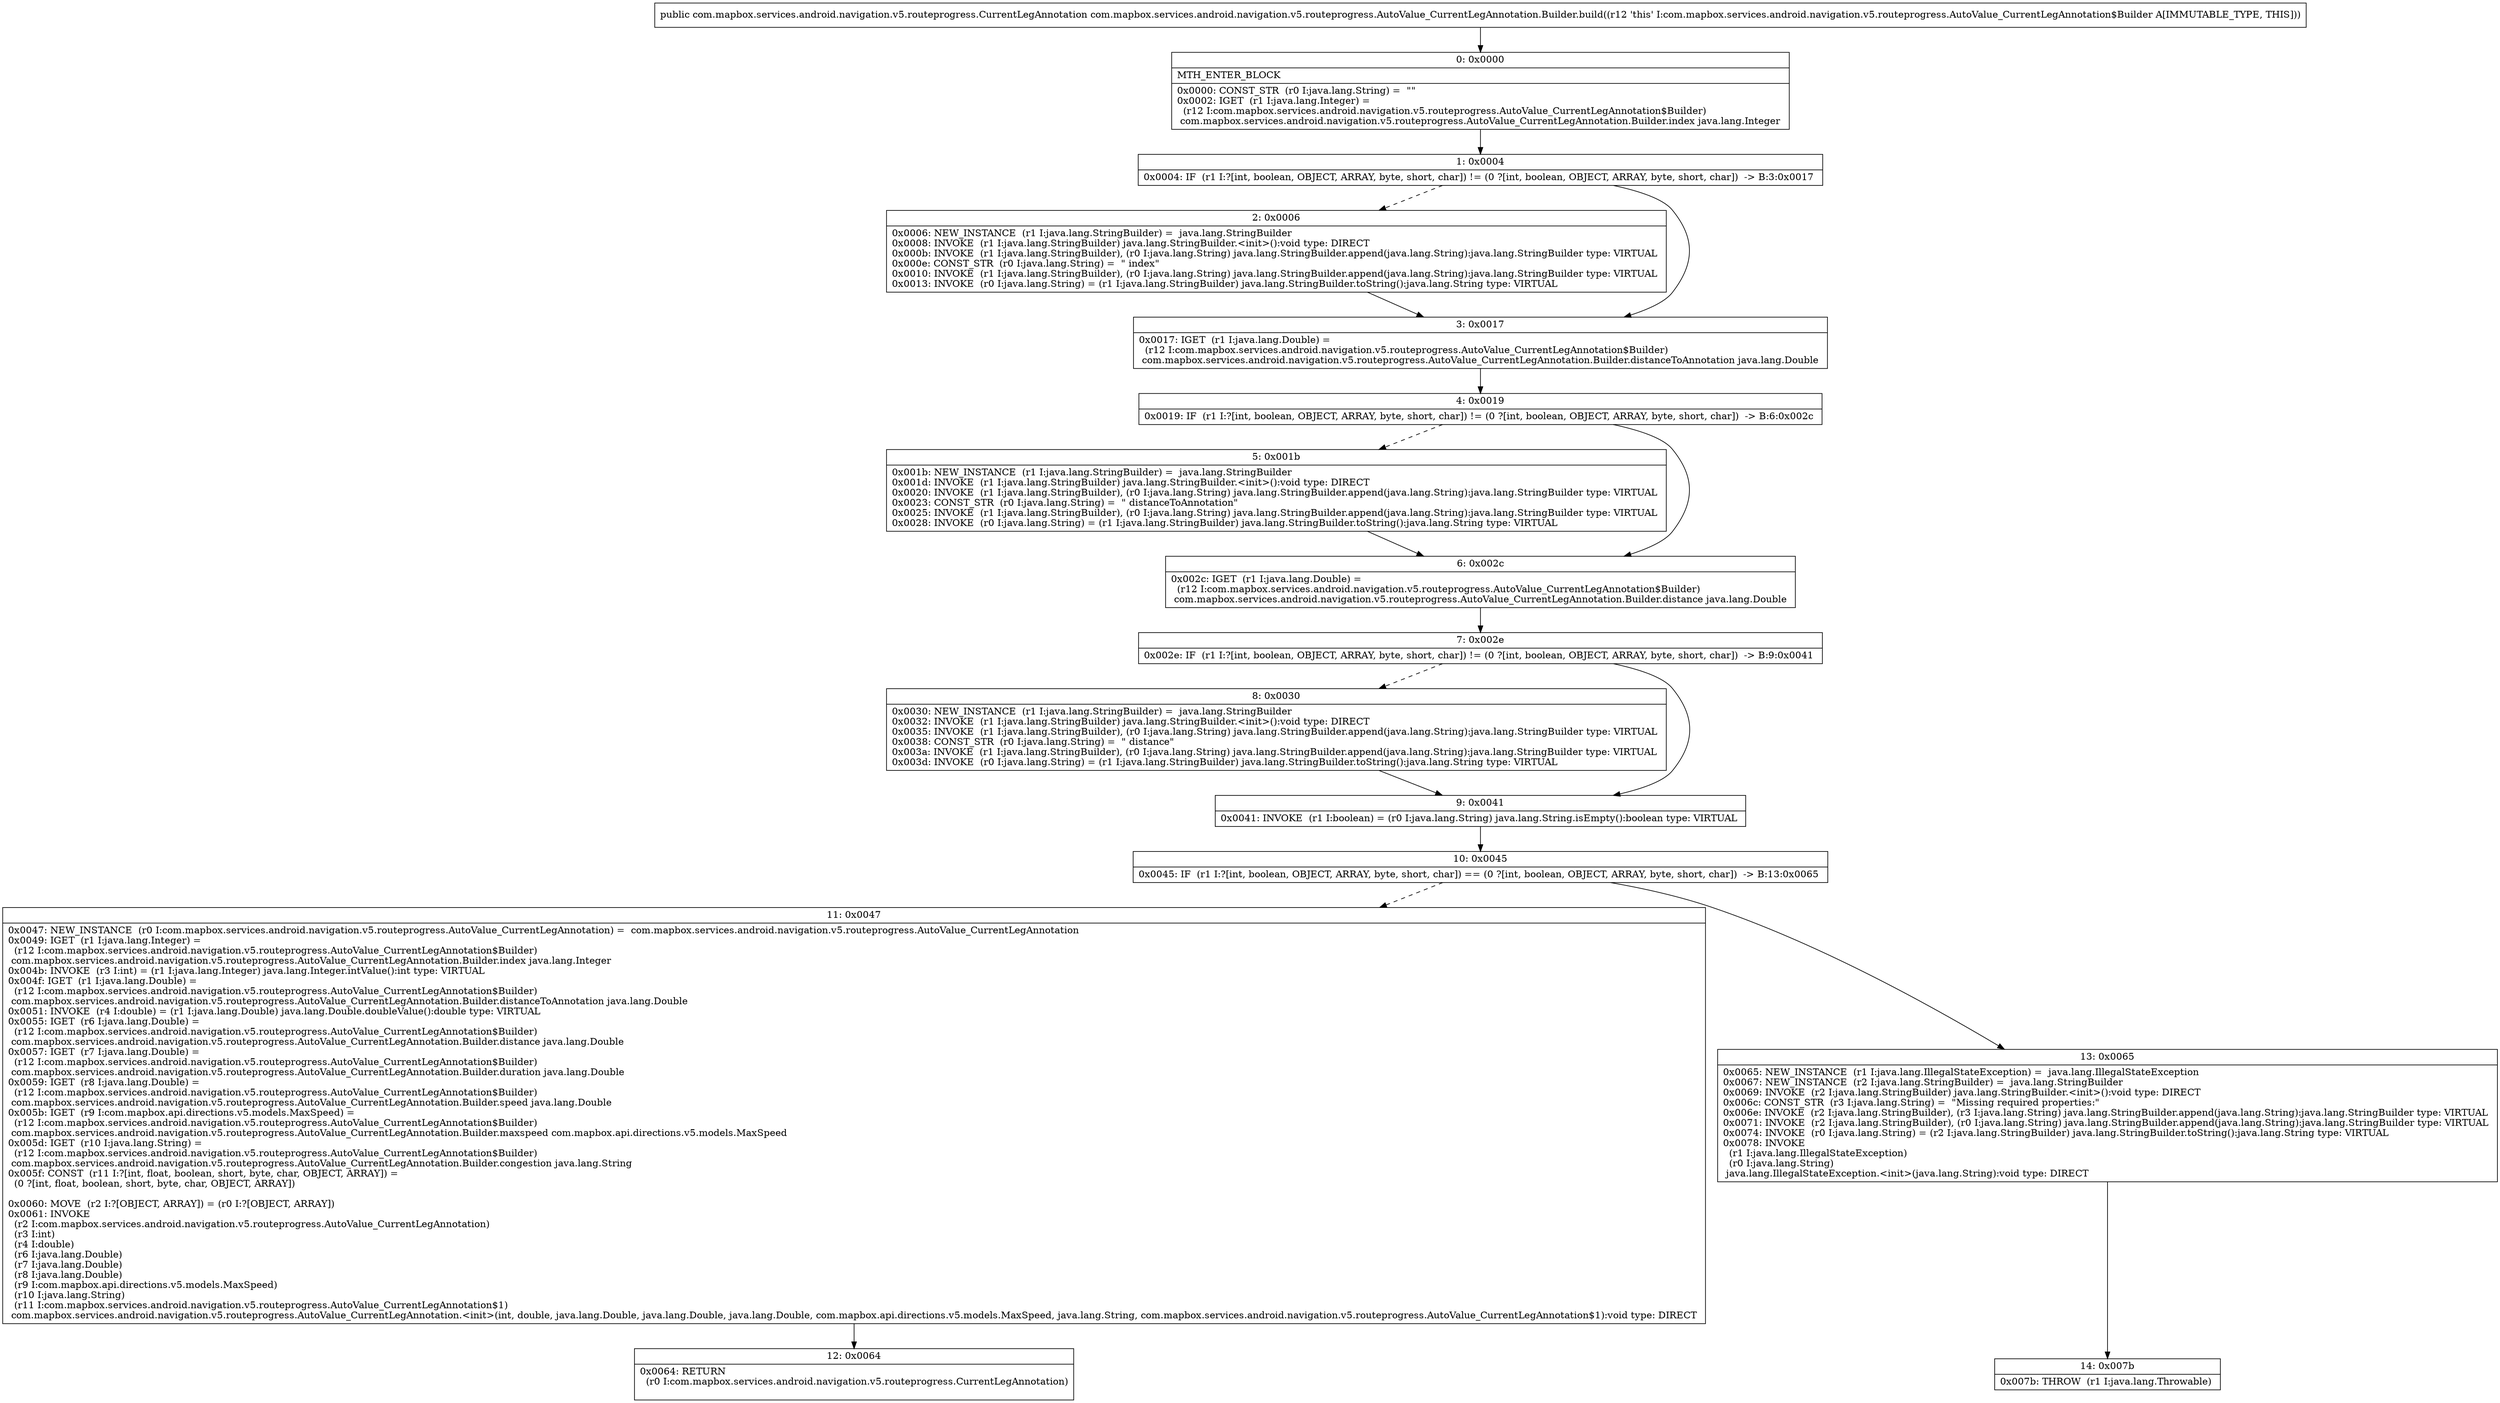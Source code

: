 digraph "CFG forcom.mapbox.services.android.navigation.v5.routeprogress.AutoValue_CurrentLegAnnotation.Builder.build()Lcom\/mapbox\/services\/android\/navigation\/v5\/routeprogress\/CurrentLegAnnotation;" {
Node_0 [shape=record,label="{0\:\ 0x0000|MTH_ENTER_BLOCK\l|0x0000: CONST_STR  (r0 I:java.lang.String) =  \"\" \l0x0002: IGET  (r1 I:java.lang.Integer) = \l  (r12 I:com.mapbox.services.android.navigation.v5.routeprogress.AutoValue_CurrentLegAnnotation$Builder)\l com.mapbox.services.android.navigation.v5.routeprogress.AutoValue_CurrentLegAnnotation.Builder.index java.lang.Integer \l}"];
Node_1 [shape=record,label="{1\:\ 0x0004|0x0004: IF  (r1 I:?[int, boolean, OBJECT, ARRAY, byte, short, char]) != (0 ?[int, boolean, OBJECT, ARRAY, byte, short, char])  \-\> B:3:0x0017 \l}"];
Node_2 [shape=record,label="{2\:\ 0x0006|0x0006: NEW_INSTANCE  (r1 I:java.lang.StringBuilder) =  java.lang.StringBuilder \l0x0008: INVOKE  (r1 I:java.lang.StringBuilder) java.lang.StringBuilder.\<init\>():void type: DIRECT \l0x000b: INVOKE  (r1 I:java.lang.StringBuilder), (r0 I:java.lang.String) java.lang.StringBuilder.append(java.lang.String):java.lang.StringBuilder type: VIRTUAL \l0x000e: CONST_STR  (r0 I:java.lang.String) =  \" index\" \l0x0010: INVOKE  (r1 I:java.lang.StringBuilder), (r0 I:java.lang.String) java.lang.StringBuilder.append(java.lang.String):java.lang.StringBuilder type: VIRTUAL \l0x0013: INVOKE  (r0 I:java.lang.String) = (r1 I:java.lang.StringBuilder) java.lang.StringBuilder.toString():java.lang.String type: VIRTUAL \l}"];
Node_3 [shape=record,label="{3\:\ 0x0017|0x0017: IGET  (r1 I:java.lang.Double) = \l  (r12 I:com.mapbox.services.android.navigation.v5.routeprogress.AutoValue_CurrentLegAnnotation$Builder)\l com.mapbox.services.android.navigation.v5.routeprogress.AutoValue_CurrentLegAnnotation.Builder.distanceToAnnotation java.lang.Double \l}"];
Node_4 [shape=record,label="{4\:\ 0x0019|0x0019: IF  (r1 I:?[int, boolean, OBJECT, ARRAY, byte, short, char]) != (0 ?[int, boolean, OBJECT, ARRAY, byte, short, char])  \-\> B:6:0x002c \l}"];
Node_5 [shape=record,label="{5\:\ 0x001b|0x001b: NEW_INSTANCE  (r1 I:java.lang.StringBuilder) =  java.lang.StringBuilder \l0x001d: INVOKE  (r1 I:java.lang.StringBuilder) java.lang.StringBuilder.\<init\>():void type: DIRECT \l0x0020: INVOKE  (r1 I:java.lang.StringBuilder), (r0 I:java.lang.String) java.lang.StringBuilder.append(java.lang.String):java.lang.StringBuilder type: VIRTUAL \l0x0023: CONST_STR  (r0 I:java.lang.String) =  \" distanceToAnnotation\" \l0x0025: INVOKE  (r1 I:java.lang.StringBuilder), (r0 I:java.lang.String) java.lang.StringBuilder.append(java.lang.String):java.lang.StringBuilder type: VIRTUAL \l0x0028: INVOKE  (r0 I:java.lang.String) = (r1 I:java.lang.StringBuilder) java.lang.StringBuilder.toString():java.lang.String type: VIRTUAL \l}"];
Node_6 [shape=record,label="{6\:\ 0x002c|0x002c: IGET  (r1 I:java.lang.Double) = \l  (r12 I:com.mapbox.services.android.navigation.v5.routeprogress.AutoValue_CurrentLegAnnotation$Builder)\l com.mapbox.services.android.navigation.v5.routeprogress.AutoValue_CurrentLegAnnotation.Builder.distance java.lang.Double \l}"];
Node_7 [shape=record,label="{7\:\ 0x002e|0x002e: IF  (r1 I:?[int, boolean, OBJECT, ARRAY, byte, short, char]) != (0 ?[int, boolean, OBJECT, ARRAY, byte, short, char])  \-\> B:9:0x0041 \l}"];
Node_8 [shape=record,label="{8\:\ 0x0030|0x0030: NEW_INSTANCE  (r1 I:java.lang.StringBuilder) =  java.lang.StringBuilder \l0x0032: INVOKE  (r1 I:java.lang.StringBuilder) java.lang.StringBuilder.\<init\>():void type: DIRECT \l0x0035: INVOKE  (r1 I:java.lang.StringBuilder), (r0 I:java.lang.String) java.lang.StringBuilder.append(java.lang.String):java.lang.StringBuilder type: VIRTUAL \l0x0038: CONST_STR  (r0 I:java.lang.String) =  \" distance\" \l0x003a: INVOKE  (r1 I:java.lang.StringBuilder), (r0 I:java.lang.String) java.lang.StringBuilder.append(java.lang.String):java.lang.StringBuilder type: VIRTUAL \l0x003d: INVOKE  (r0 I:java.lang.String) = (r1 I:java.lang.StringBuilder) java.lang.StringBuilder.toString():java.lang.String type: VIRTUAL \l}"];
Node_9 [shape=record,label="{9\:\ 0x0041|0x0041: INVOKE  (r1 I:boolean) = (r0 I:java.lang.String) java.lang.String.isEmpty():boolean type: VIRTUAL \l}"];
Node_10 [shape=record,label="{10\:\ 0x0045|0x0045: IF  (r1 I:?[int, boolean, OBJECT, ARRAY, byte, short, char]) == (0 ?[int, boolean, OBJECT, ARRAY, byte, short, char])  \-\> B:13:0x0065 \l}"];
Node_11 [shape=record,label="{11\:\ 0x0047|0x0047: NEW_INSTANCE  (r0 I:com.mapbox.services.android.navigation.v5.routeprogress.AutoValue_CurrentLegAnnotation) =  com.mapbox.services.android.navigation.v5.routeprogress.AutoValue_CurrentLegAnnotation \l0x0049: IGET  (r1 I:java.lang.Integer) = \l  (r12 I:com.mapbox.services.android.navigation.v5.routeprogress.AutoValue_CurrentLegAnnotation$Builder)\l com.mapbox.services.android.navigation.v5.routeprogress.AutoValue_CurrentLegAnnotation.Builder.index java.lang.Integer \l0x004b: INVOKE  (r3 I:int) = (r1 I:java.lang.Integer) java.lang.Integer.intValue():int type: VIRTUAL \l0x004f: IGET  (r1 I:java.lang.Double) = \l  (r12 I:com.mapbox.services.android.navigation.v5.routeprogress.AutoValue_CurrentLegAnnotation$Builder)\l com.mapbox.services.android.navigation.v5.routeprogress.AutoValue_CurrentLegAnnotation.Builder.distanceToAnnotation java.lang.Double \l0x0051: INVOKE  (r4 I:double) = (r1 I:java.lang.Double) java.lang.Double.doubleValue():double type: VIRTUAL \l0x0055: IGET  (r6 I:java.lang.Double) = \l  (r12 I:com.mapbox.services.android.navigation.v5.routeprogress.AutoValue_CurrentLegAnnotation$Builder)\l com.mapbox.services.android.navigation.v5.routeprogress.AutoValue_CurrentLegAnnotation.Builder.distance java.lang.Double \l0x0057: IGET  (r7 I:java.lang.Double) = \l  (r12 I:com.mapbox.services.android.navigation.v5.routeprogress.AutoValue_CurrentLegAnnotation$Builder)\l com.mapbox.services.android.navigation.v5.routeprogress.AutoValue_CurrentLegAnnotation.Builder.duration java.lang.Double \l0x0059: IGET  (r8 I:java.lang.Double) = \l  (r12 I:com.mapbox.services.android.navigation.v5.routeprogress.AutoValue_CurrentLegAnnotation$Builder)\l com.mapbox.services.android.navigation.v5.routeprogress.AutoValue_CurrentLegAnnotation.Builder.speed java.lang.Double \l0x005b: IGET  (r9 I:com.mapbox.api.directions.v5.models.MaxSpeed) = \l  (r12 I:com.mapbox.services.android.navigation.v5.routeprogress.AutoValue_CurrentLegAnnotation$Builder)\l com.mapbox.services.android.navigation.v5.routeprogress.AutoValue_CurrentLegAnnotation.Builder.maxspeed com.mapbox.api.directions.v5.models.MaxSpeed \l0x005d: IGET  (r10 I:java.lang.String) = \l  (r12 I:com.mapbox.services.android.navigation.v5.routeprogress.AutoValue_CurrentLegAnnotation$Builder)\l com.mapbox.services.android.navigation.v5.routeprogress.AutoValue_CurrentLegAnnotation.Builder.congestion java.lang.String \l0x005f: CONST  (r11 I:?[int, float, boolean, short, byte, char, OBJECT, ARRAY]) = \l  (0 ?[int, float, boolean, short, byte, char, OBJECT, ARRAY])\l \l0x0060: MOVE  (r2 I:?[OBJECT, ARRAY]) = (r0 I:?[OBJECT, ARRAY]) \l0x0061: INVOKE  \l  (r2 I:com.mapbox.services.android.navigation.v5.routeprogress.AutoValue_CurrentLegAnnotation)\l  (r3 I:int)\l  (r4 I:double)\l  (r6 I:java.lang.Double)\l  (r7 I:java.lang.Double)\l  (r8 I:java.lang.Double)\l  (r9 I:com.mapbox.api.directions.v5.models.MaxSpeed)\l  (r10 I:java.lang.String)\l  (r11 I:com.mapbox.services.android.navigation.v5.routeprogress.AutoValue_CurrentLegAnnotation$1)\l com.mapbox.services.android.navigation.v5.routeprogress.AutoValue_CurrentLegAnnotation.\<init\>(int, double, java.lang.Double, java.lang.Double, java.lang.Double, com.mapbox.api.directions.v5.models.MaxSpeed, java.lang.String, com.mapbox.services.android.navigation.v5.routeprogress.AutoValue_CurrentLegAnnotation$1):void type: DIRECT \l}"];
Node_12 [shape=record,label="{12\:\ 0x0064|0x0064: RETURN  \l  (r0 I:com.mapbox.services.android.navigation.v5.routeprogress.CurrentLegAnnotation)\l \l}"];
Node_13 [shape=record,label="{13\:\ 0x0065|0x0065: NEW_INSTANCE  (r1 I:java.lang.IllegalStateException) =  java.lang.IllegalStateException \l0x0067: NEW_INSTANCE  (r2 I:java.lang.StringBuilder) =  java.lang.StringBuilder \l0x0069: INVOKE  (r2 I:java.lang.StringBuilder) java.lang.StringBuilder.\<init\>():void type: DIRECT \l0x006c: CONST_STR  (r3 I:java.lang.String) =  \"Missing required properties:\" \l0x006e: INVOKE  (r2 I:java.lang.StringBuilder), (r3 I:java.lang.String) java.lang.StringBuilder.append(java.lang.String):java.lang.StringBuilder type: VIRTUAL \l0x0071: INVOKE  (r2 I:java.lang.StringBuilder), (r0 I:java.lang.String) java.lang.StringBuilder.append(java.lang.String):java.lang.StringBuilder type: VIRTUAL \l0x0074: INVOKE  (r0 I:java.lang.String) = (r2 I:java.lang.StringBuilder) java.lang.StringBuilder.toString():java.lang.String type: VIRTUAL \l0x0078: INVOKE  \l  (r1 I:java.lang.IllegalStateException)\l  (r0 I:java.lang.String)\l java.lang.IllegalStateException.\<init\>(java.lang.String):void type: DIRECT \l}"];
Node_14 [shape=record,label="{14\:\ 0x007b|0x007b: THROW  (r1 I:java.lang.Throwable) \l}"];
MethodNode[shape=record,label="{public com.mapbox.services.android.navigation.v5.routeprogress.CurrentLegAnnotation com.mapbox.services.android.navigation.v5.routeprogress.AutoValue_CurrentLegAnnotation.Builder.build((r12 'this' I:com.mapbox.services.android.navigation.v5.routeprogress.AutoValue_CurrentLegAnnotation$Builder A[IMMUTABLE_TYPE, THIS])) }"];
MethodNode -> Node_0;
Node_0 -> Node_1;
Node_1 -> Node_2[style=dashed];
Node_1 -> Node_3;
Node_2 -> Node_3;
Node_3 -> Node_4;
Node_4 -> Node_5[style=dashed];
Node_4 -> Node_6;
Node_5 -> Node_6;
Node_6 -> Node_7;
Node_7 -> Node_8[style=dashed];
Node_7 -> Node_9;
Node_8 -> Node_9;
Node_9 -> Node_10;
Node_10 -> Node_11[style=dashed];
Node_10 -> Node_13;
Node_11 -> Node_12;
Node_13 -> Node_14;
}

